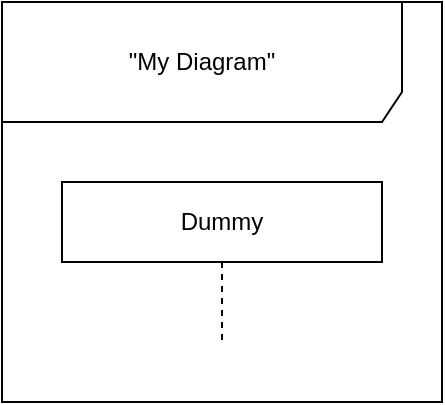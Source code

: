 <mxfile version="26.2.2"><diagram name="Diagram" id="1001"><mxGraphModel dx="0" dy="0" grid="1" gridSize="10" guides="1" tooltips="1" connect="1" arrows="1" fold="1" page="0" pageScale="1" pageWidth="850" pageHeight="1100" background="#ffffff" math="0" shadow="0"><root><mxCell id="0" /><mxCell id="1" parent="0" /><mxCell id="1002" value="&quot;My Diagram&quot;" parent="1" style="shape=umlFrame;whiteSpace=wrap;html=1;pointerEvents=0;width=200;height=60;" vertex="1"><mxGeometry x="-30" y="-90" width="220" height="200" as="geometry" /></mxCell><mxCell id="1003" value="Dummy" parent="1" style="shape=umlLifeline;perimeter=lifelinePerimeter;whiteSpace=wrap;html=1;container=1;dropTarget=0;collapsible=0;recursiveResize=0;outlineConnect=0;portConstraint=eastwest;newEdgeStyle={&quot;curved&quot;:0,&quot;rounded&quot;:0};" vertex="1"><mxGeometry x="0" y="0" width="160" height="80" as="geometry" /></mxCell></root></mxGraphModel></diagram></mxfile>